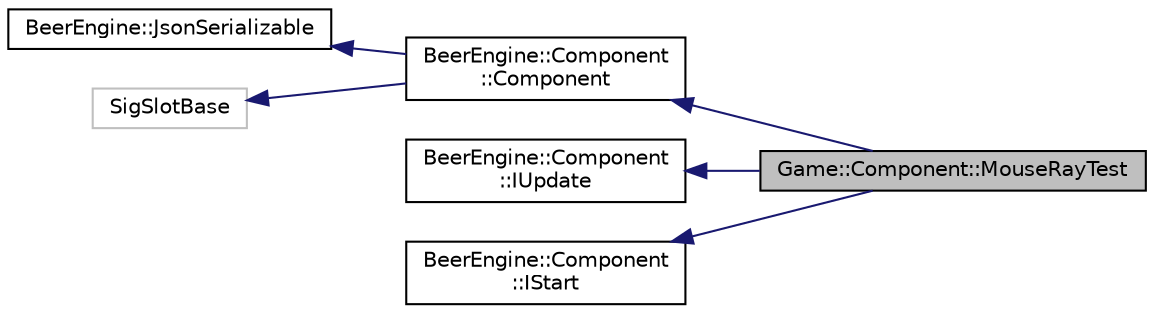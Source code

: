 digraph "Game::Component::MouseRayTest"
{
  edge [fontname="Helvetica",fontsize="10",labelfontname="Helvetica",labelfontsize="10"];
  node [fontname="Helvetica",fontsize="10",shape=record];
  rankdir="LR";
  Node0 [label="Game::Component::MouseRayTest",height=0.2,width=0.4,color="black", fillcolor="grey75", style="filled", fontcolor="black"];
  Node1 -> Node0 [dir="back",color="midnightblue",fontsize="10",style="solid",fontname="Helvetica"];
  Node1 [label="BeerEngine::Component\l::Component",height=0.2,width=0.4,color="black", fillcolor="white", style="filled",URL="$class_beer_engine_1_1_component_1_1_component.html"];
  Node2 -> Node1 [dir="back",color="midnightblue",fontsize="10",style="solid",fontname="Helvetica"];
  Node2 [label="BeerEngine::JsonSerializable",height=0.2,width=0.4,color="black", fillcolor="white", style="filled",URL="$class_beer_engine_1_1_json_serializable.html"];
  Node3 -> Node1 [dir="back",color="midnightblue",fontsize="10",style="solid",fontname="Helvetica"];
  Node3 [label="SigSlotBase",height=0.2,width=0.4,color="grey75", fillcolor="white", style="filled"];
  Node4 -> Node0 [dir="back",color="midnightblue",fontsize="10",style="solid",fontname="Helvetica"];
  Node4 [label="BeerEngine::Component\l::IUpdate",height=0.2,width=0.4,color="black", fillcolor="white", style="filled",URL="$class_beer_engine_1_1_component_1_1_i_update.html"];
  Node5 -> Node0 [dir="back",color="midnightblue",fontsize="10",style="solid",fontname="Helvetica"];
  Node5 [label="BeerEngine::Component\l::IStart",height=0.2,width=0.4,color="black", fillcolor="white", style="filled",URL="$class_beer_engine_1_1_component_1_1_i_start.html"];
}
